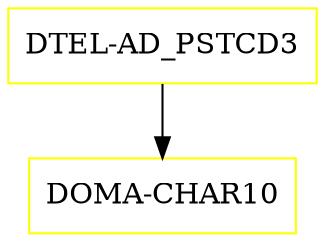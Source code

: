 digraph G {
  "DTEL-AD_PSTCD3" [shape=box,color=yellow];
  "DOMA-CHAR10" [shape=box,color=yellow,URL="./DOMA_CHAR10.html"];
  "DTEL-AD_PSTCD3" -> "DOMA-CHAR10";
}

